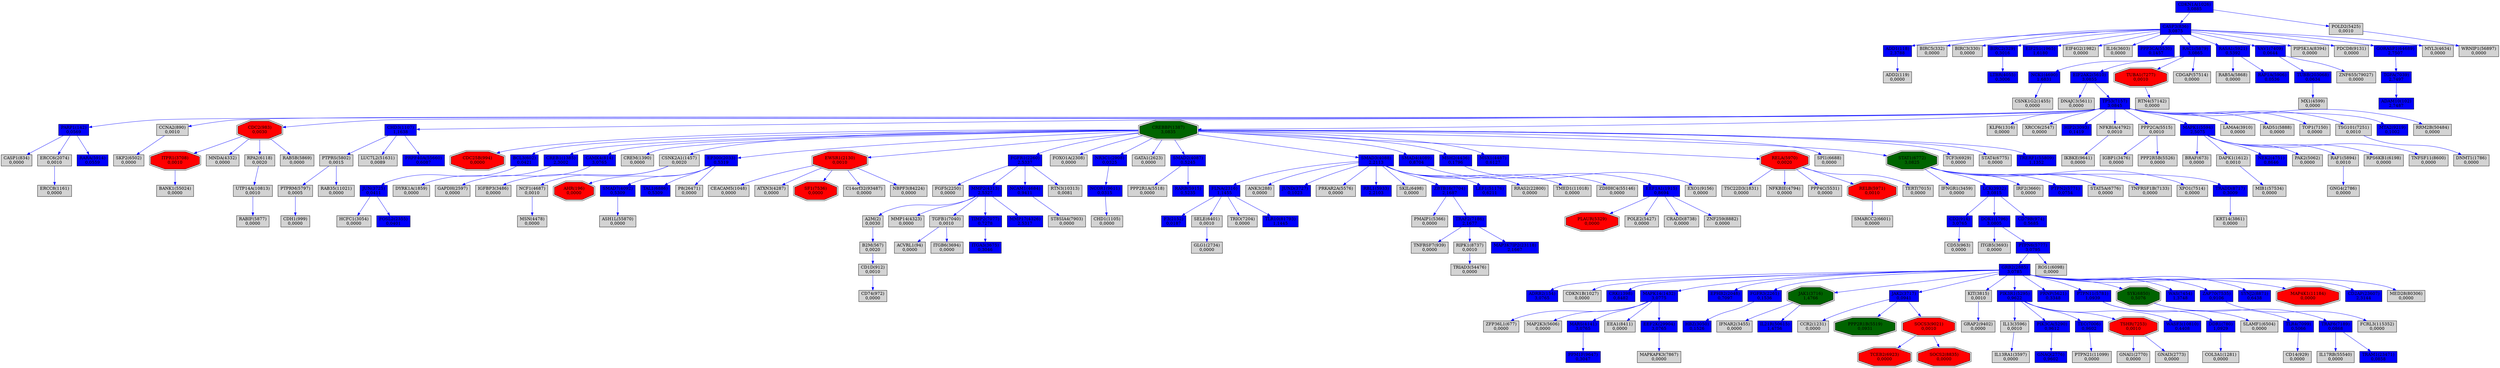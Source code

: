digraph tmp_ans11 {
N_0 [shape = box, style = filled, fillcolor = blue, label = "ADD1(118)\n2,3788"];
N_1 [shape = box, style = filled, fillcolor = lightgray, label = "ADD2(119)\n0,0000"];
N_2 [shape = box, style = filled, fillcolor = blue, label = "PARP1(142)\n0,0569"];
N_3 [shape = box, style = filled, fillcolor = blue, label = "ADRB2(154)\n3,0765"];
N_4 [shape = doubleoctagon, style = filled, fillcolor = red, label = "AHR(196)\n0,0000"];
N_5 [shape = box, style = filled, fillcolor = lightgray, label = "A2M(2)\n0,0030"];
N_6 [shape = box, style = filled, fillcolor = lightgray, label = "ACVRL1(94)\n0,0000"];
N_7 [shape = box, style = filled, fillcolor = lightgray, label = "BIRC5(332)\n0,0000"];
N_8 [shape = box, style = filled, fillcolor = blue, label = "ADAM10(102)\n2,7487"];
N_9 [shape = box, style = filled, fillcolor = lightgray, label = "B2M(567)\n0,0020"];
N_10 [shape = box, style = filled, fillcolor = lightgray, label = "BRAF(673)\n0,0000"];
N_11 [shape = box, style = filled, fillcolor = blue, label = "DDR1(780)\n1,0929"];
N_12 [shape = box, style = filled, fillcolor = lightgray, label = "CASP1(834)\n0,0000"];
N_13 [shape = box, style = filled, fillcolor = blue, label = "CASP3(836)\n3,0875"];
N_14 [shape = box, style = filled, fillcolor = lightgray, label = "BIRC3(330)\n0,0000"];
N_15 [shape = box, style = filled, fillcolor = blue, label = "BIRC2(329)\n0,3016"];
N_16 [shape = box, style = filled, fillcolor = blue, label = "CD2(914)\n3,0765"];
N_17 [shape = box, style = filled, fillcolor = lightgray, label = "TNFRSF7(939)\n0,0000"];
N_18 [shape = box, style = filled, fillcolor = lightgray, label = "CD74(972)\n0,0000"];
N_19 [shape = box, style = filled, fillcolor = lightgray, label = "CD1D(912)\n0,0010"];
N_20 [shape = box, style = filled, fillcolor = lightgray, label = "CCNA2(890)\n0,0010"];
N_21 [shape = doubleoctagon, style = filled, fillcolor = red, label = "CDC2(983)\n0,0030"];
N_22 [shape = box, style = filled, fillcolor = lightgray, label = "CDH1(999)\n0,0000"];
N_23 [shape = box, style = filled, fillcolor = blue, label = "CDKN1A(1026)\n3,0885"];
N_24 [shape = box, style = filled, fillcolor = blue, label = "CHD3(1107)\n1,1638"];
N_25 [shape = doubleoctagon, style = filled, fillcolor = red, label = "CDC25B(994)\n0,0000"];
N_26 [shape = box, style = filled, fillcolor = lightgray, label = "CDKN1B(1027)\n0,0000"];
N_27 [shape = box, style = filled, fillcolor = lightgray, label = "CCR2(1231)\n0,0000"];
N_28 [shape = box, style = filled, fillcolor = blue, label = "BCL3(602)\n0,0421"];
N_29 [shape = box, style = filled, fillcolor = blue, label = "CREB1(1385)\n2,3002"];
N_30 [shape = doubleoctagon, style = filled, fillcolor = darkgreen, label = "CREBBP(1387)\n3,0835"];
N_31 [shape = box, style = filled, fillcolor = blue, label = "CAMK4(814)\n3,0765"];
N_32 [shape = box, style = filled, fillcolor = lightgray, label = "CREM(1390)\n0,0000"];
N_33 [shape = box, style = filled, fillcolor = blue, label = "CRK(1398)\n0,8482"];
N_34 [shape = box, style = filled, fillcolor = lightgray, label = "ZFP36L1(677)\n0,0000"];
N_35 [shape = box, style = filled, fillcolor = lightgray, label = "CSNK2A1(1457)\n0,0020"];
N_36 [shape = box, style = filled, fillcolor = blue, label = "MAPK14(1432)\n3,0775"];
N_37 [shape = box, style = filled, fillcolor = lightgray, label = "CD14(929)\n0,0000"];
N_38 [shape = box, style = filled, fillcolor = lightgray, label = "DAPK1(1612)\n0,0010"];
N_39 [shape = box, style = filled, fillcolor = lightgray, label = "ERCC8(1161)\n0,0000"];
N_40 [shape = box, style = filled, fillcolor = lightgray, label = "DNMT1(1786)\n0,0000"];
N_41 [shape = box, style = filled, fillcolor = lightgray, label = "TSC22D3(1831)\n0,0000"];
N_42 [shape = box, style = filled, fillcolor = blue, label = "EEF1A1(1915)\n0,8694"];
N_43 [shape = box, style = filled, fillcolor = lightgray, label = "KLF6(1316)\n0,0000"];
N_44 [shape = box, style = filled, fillcolor = blue, label = "EIF2S1(1965)\n1,6180"];
N_45 [shape = box, style = filled, fillcolor = lightgray, label = "EIF4G2(1982)\n0,0000"];
N_46 [shape = box, style = filled, fillcolor = blue, label = "EP300(2033)\n0,5319"];
N_47 [shape = box, style = filled, fillcolor = blue, label = "EPHB2(2048)\n0,7097"];
N_48 [shape = box, style = filled, fillcolor = lightgray, label = "CEACAM5(1048)\n0,0000"];
N_49 [shape = doubleoctagon, style = filled, fillcolor = red, label = "EWSR1(2130)\n0,0010"];
N_50 [shape = box, style = filled, fillcolor = blue, label = "F3(2152)\n0,0187"];
N_51 [shape = box, style = filled, fillcolor = blue, label = "DOK1(1796)\n3,0805"];
N_52 [shape = box, style = filled, fillcolor = lightgray, label = "COL3A1(1281)\n0,0000"];
N_53 [shape = box, style = filled, fillcolor = blue, label = "FGFR1(2260)\n2,5337"];
N_54 [shape = box, style = filled, fillcolor = lightgray, label = "FGF5(2250)\n0,0000"];
N_55 [shape = box, style = filled, fillcolor = blue, label = "FGFR3(2261)\n0,1536"];
N_56 [shape = box, style = filled, fillcolor = lightgray, label = "DYRK1A(1859)\n0,0000"];
N_57 [shape = box, style = filled, fillcolor = blue, label = "FLNA(2316)\n1,1455"];
N_58 [shape = box, style = filled, fillcolor = blue, label = "CD79B(974)\n0,5685"];
N_59 [shape = box, style = filled, fillcolor = lightgray, label = "FOXO1A(2308)\n0,0000"];
N_60 [shape = box, style = filled, fillcolor = lightgray, label = "GAPDH(2597)\n0,0000"];
N_61 [shape = box, style = filled, fillcolor = lightgray, label = "XRCC6(2547)\n0,0000"];
N_62 [shape = box, style = filled, fillcolor = lightgray, label = "CD53(963)\n0,0000"];
N_63 [shape = box, style = filled, fillcolor = lightgray, label = "GNAI1(2770)\n0,0000"];
N_64 [shape = box, style = filled, fillcolor = lightgray, label = "GNAI3(2773)\n0,0000"];
N_65 [shape = box, style = filled, fillcolor = blue, label = "GNAQ(2776)\n0,9602"];
N_66 [shape = box, style = filled, fillcolor = blue, label = "GRB2(2885)\n3,0785"];
N_67 [shape = box, style = filled, fillcolor = blue, label = "NR3C1(2908)\n0,0325"];
N_68 [shape = box, style = filled, fillcolor = lightgray, label = "ERCC6(2074)\n0,0010"];
N_69 [shape = box, style = filled, fillcolor = blue, label = "HBZ(3050)\n0,1526"];
N_70 [shape = box, style = filled, fillcolor = lightgray, label = "HCFC1(3054)\n0,0000"];
N_71 [shape = box, style = filled, fillcolor = lightgray, label = "CHD1(1105)\n0,0000"];
N_72 [shape = box, style = filled, fillcolor = lightgray, label = "IFNAR2(3455)\n0,0000"];
N_73 [shape = box, style = filled, fillcolor = lightgray, label = "IFNGR1(3459)\n0,0000"];
N_74 [shape = box, style = filled, fillcolor = lightgray, label = "IL13(3596)\n0,0010"];
N_75 [shape = box, style = filled, fillcolor = lightgray, label = "IL16(3603)\n0,0000"];
N_76 [shape = box, style = filled, fillcolor = blue, label = "ITGA3(3675)\n0,3046"];
N_77 [shape = box, style = filled, fillcolor = lightgray, label = "ITGB5(3693)\n0,0000"];
N_78 [shape = doubleoctagon, style = filled, fillcolor = red, label = "ITPR1(3708)\n0,0010"];
N_79 [shape = doubleoctagon, style = filled, fillcolor = darkgreen, label = "JAK1(3716)\n1,4766"];
N_80 [shape = box, style = filled, fillcolor = blue, label = "JAK2(3717)\n0,0941"];
N_81 [shape = box, style = filled, fillcolor = blue, label = "JUN(3725)\n0,0411"];
N_82 [shape = box, style = filled, fillcolor = blue, label = "FOSL2(2355)\n0,0401"];
N_83 [shape = box, style = filled, fillcolor = lightgray, label = "ANK3(288)\n0,0000"];
N_84 [shape = box, style = filled, fillcolor = lightgray, label = "KIT(3815)\n0,0010"];
N_85 [shape = box, style = filled, fillcolor = lightgray, label = "IGFBP3(3486)\n0,0000"];
N_86 [shape = box, style = filled, fillcolor = blue, label = "LCK(3932)\n3,0815"];
N_87 [shape = box, style = filled, fillcolor = lightgray, label = "GATA1(2623)\n0,0000"];
N_88 [shape = box, style = filled, fillcolor = blue, label = "LTBR(4055)\n0,3006"];
N_89 [shape = box, style = filled, fillcolor = blue, label = "SMAD2(4087)\n0,5245"];
N_90 [shape = box, style = filled, fillcolor = blue, label = "JUND(3727)\n0,1023"];
N_91 [shape = box, style = filled, fillcolor = blue, label = "SMAD3(4088)\n2,2113"];
N_92 [shape = box, style = filled, fillcolor = blue, label = "SMAD4(4089)\n0,8704"];
N_93 [shape = box, style = filled, fillcolor = blue, label = "SMAD7(4092)\n0,5309"];
N_94 [shape = box, style = filled, fillcolor = lightgray, label = "IGBP1(3476)\n0,0000"];
N_95 [shape = box, style = filled, fillcolor = blue, label = "MMP2(4313)\n2,5327"];
N_96 [shape = box, style = filled, fillcolor = blue, label = "MSH2(4436)\n0,1796"];
N_97 [shape = box, style = filled, fillcolor = lightgray, label = "MSN(4478)\n0,0000"];
N_98 [shape = box, style = filled, fillcolor = blue, label = "MSX1(4487)\n0,6127"];
N_99 [shape = box, style = filled, fillcolor = lightgray, label = "MX1(4599)\n0,0000"];
N_100 [shape = box, style = filled, fillcolor = blue, label = "NCAM1(4684)\n0,9411"];
N_101 [shape = box, style = filled, fillcolor = lightgray, label = "NCF1(4687)\n0,0010"];
N_102 [shape = box, style = filled, fillcolor = lightgray, label = "CSNK1G2(1455)\n0,0000"];
N_103 [shape = box, style = filled, fillcolor = blue, label = "HIP2(3093)\n0,1419"];
N_104 [shape = box, style = filled, fillcolor = blue, label = "NCK1(4690)\n1,6831"];
N_105 [shape = box, style = filled, fillcolor = blue, label = "NEK2(4751)\n0,8646"];
N_106 [shape = box, style = filled, fillcolor = lightgray, label = "IRF2(3660)\n0,0000"];
N_107 [shape = box, style = filled, fillcolor = lightgray, label = "GLG1(2734)\n0,0000"];
N_108 [shape = box, style = filled, fillcolor = lightgray, label = "NFKBIA(4792)\n0,0010"];
N_109 [shape = box, style = filled, fillcolor = lightgray, label = "PAK2(5062)\n0,0000"];
N_110 [shape = box, style = filled, fillcolor = blue, label = "PIK3R1(5295)\n0,9622"];
N_111 [shape = box, style = filled, fillcolor = blue, label = "PIK3CA(5290)\n0,9612"];
N_112 [shape = box, style = filled, fillcolor = lightgray, label = "KRT14(3861)\n0,0000"];
N_113 [shape = box, style = filled, fillcolor = lightgray, label = "PMAIP1(5366)\n0,0000"];
N_114 [shape = box, style = filled, fillcolor = lightgray, label = "PPP2CA(5515)\n0,0010"];
N_115 [shape = doubleoctagon, style = filled, fillcolor = darkgreen, label = "PPP2R1B(5519)\n0,0931"];
N_116 [shape = box, style = filled, fillcolor = lightgray, label = "PPP2R1A(5518)\n0,0000"];
N_117 [shape = box, style = filled, fillcolor = blue, label = "PPP3CA(5530)\n0,1457"];
N_118 [shape = box, style = filled, fillcolor = lightgray, label = "NFKBIE(4794)\n0,0000"];
N_119 [shape = box, style = filled, fillcolor = lightgray, label = "PRKAR2A(5576)\n0,0000"];
N_120 [shape = box, style = filled, fillcolor = blue, label = "MAPK1(5594)\n2,5075"];
N_121 [shape = box, style = filled, fillcolor = blue, label = "EIF2AK2(5610)\n3,0855"];
N_122 [shape = box, style = filled, fillcolor = lightgray, label = "DNAJC3(5611)\n0,0000"];
N_123 [shape = box, style = filled, fillcolor = blue, label = "PRNP(5621)\n0,3348"];
N_124 [shape = box, style = filled, fillcolor = lightgray, label = "ATXN3(4287)\n0,0000"];
N_125 [shape = box, style = filled, fillcolor = lightgray, label = "LAMA4(3910)\n0,0000"];
N_126 [shape = box, style = filled, fillcolor = blue, label = "PTPN6(5777)\n3,0795"];
N_127 [shape = box, style = filled, fillcolor = lightgray, label = "PTPRM(5797)\n0,0005"];
N_128 [shape = box, style = filled, fillcolor = blue, label = "PTPN11(5781)\n1,0939"];
N_129 [shape = box, style = filled, fillcolor = lightgray, label = "RAB5A(5868)\n0,0000"];
N_130 [shape = box, style = filled, fillcolor = blue, label = "RAC1(5879)\n3,0865"];
N_131 [shape = box, style = filled, fillcolor = lightgray, label = "RAD51(5888)\n0,0000"];
N_132 [shape = box, style = filled, fillcolor = lightgray, label = "RAF1(5894)\n0,0010"];
N_133 [shape = box, style = filled, fillcolor = lightgray, label = "GNG4(2786)\n0,0000"];
N_134 [shape = box, style = filled, fillcolor = blue, label = "RAP1A(5906)\n0,0536"];
N_135 [shape = box, style = filled, fillcolor = blue, label = "RASA1(5921)\n0,5392"];
N_136 [shape = box, style = filled, fillcolor = lightgray, label = "MNDA(4332)\n0,0000"];
N_137 [shape = box, style = filled, fillcolor = blue, label = "RARA(5914)\n0,0559"];
N_138 [shape = box, style = filled, fillcolor = blue, label = "RBL1(5933)\n2,2103"];
N_139 [shape = box, style = filled, fillcolor = lightgray, label = "PPP4C(5531)\n0,0000"];
N_140 [shape = doubleoctagon, style = filled, fillcolor = red, label = "RELA(5970)\n0,0020"];
N_141 [shape = doubleoctagon, style = filled, fillcolor = red, label = "RELB(5971)\n0,0010"];
N_142 [shape = box, style = filled, fillcolor = lightgray, label = "RPA2(6118)\n0,0020"];
N_143 [shape = box, style = filled, fillcolor = blue, label = "RARB(5915)\n0,5235"];
N_144 [shape = box, style = filled, fillcolor = lightgray, label = "MAP2K3(5606)\n0,0000"];
N_145 [shape = box, style = filled, fillcolor = lightgray, label = "MMP14(4323)\n0,0000"];
N_146 [shape = box, style = filled, fillcolor = lightgray, label = "SELE(6401)\n0,0010"];
N_147 [shape = box, style = filled, fillcolor = blue, label = "PTPN2(5771)\n0,0754"];
N_148 [shape = box, style = filled, fillcolor = lightgray, label = "SKIL(6498)\n0,0000"];
N_149 [shape = box, style = filled, fillcolor = lightgray, label = "SLAMF1(6504)\n0,0000"];
N_150 [shape = box, style = filled, fillcolor = lightgray, label = "SPI1(6688)\n0,0000"];
N_151 [shape = doubleoctagon, style = filled, fillcolor = darkgreen, label = "STAT1(6772)\n3,0825"];
N_152 [shape = box, style = filled, fillcolor = lightgray, label = "STAT5A(6776)\n0,0000"];
N_153 [shape = box, style = filled, fillcolor = lightgray, label = "RPS6KB1(6198)\n0,0000"];
N_154 [shape = doubleoctagon, style = filled, fillcolor = red, label = "PLAUR(5329)\n0,0000"];
N_155 [shape = doubleoctagon, style = filled, fillcolor = darkgreen, label = "SYK(6850)\n0,5076"];
N_156 [shape = doubleoctagon, style = filled, fillcolor = red, label = "TCEB2(6923)\n0,0000"];
N_157 [shape = box, style = filled, fillcolor = lightgray, label = "TCF3(6929)\n0,0000"];
N_158 [shape = box, style = filled, fillcolor = blue, label = "TAL1(6886)\n0,5309"];
N_159 [shape = box, style = filled, fillcolor = lightgray, label = "SKP2(6502)\n0,0000"];
N_160 [shape = box, style = filled, fillcolor = blue, label = "TEC(7006)\n0,9602"];
N_161 [shape = box, style = filled, fillcolor = lightgray, label = "TERT(7015)\n0,0000"];
N_162 [shape = box, style = filled, fillcolor = lightgray, label = "RAB5B(5869)\n0,0000"];
N_163 [shape = box, style = filled, fillcolor = blue, label = "TGFA(7039)\n2,7497"];
N_164 [shape = box, style = filled, fillcolor = lightgray, label = "ITGB6(3694)\n0,0000"];
N_165 [shape = box, style = filled, fillcolor = lightgray, label = "TGFB1(7040)\n0,0010"];
N_166 [shape = box, style = filled, fillcolor = lightgray, label = "POLE2(5427)\n0,0000"];
N_167 [shape = box, style = filled, fillcolor = blue, label = "TLR4(7099)\n0,5066"];
N_168 [shape = box, style = filled, fillcolor = lightgray, label = "TOP1(7150)\n0,0000"];
N_169 [shape = box, style = filled, fillcolor = blue, label = "TP53(7157)\n3,0845"];
N_170 [shape = box, style = filled, fillcolor = lightgray, label = "TNFRSF1B(7133)\n0,0000"];
N_171 [shape = box, style = filled, fillcolor = blue, label = "TRAF2(7186)\n2,1677"];
N_172 [shape = box, style = filled, fillcolor = blue, label = "TRAF6(7189)\n0,0868"];
N_173 [shape = doubleoctagon, style = filled, fillcolor = red, label = "TSHR(7253)\n0,0010"];
N_174 [shape = box, style = filled, fillcolor = lightgray, label = "TSG101(7251)\n0,0010"];
N_175 [shape = doubleoctagon, style = filled, fillcolor = red, label = "TUBA1(7277)\n0,0010"];
N_176 [shape = box, style = filled, fillcolor = blue, label = "WAS(7454)\n1,3748"];
N_177 [shape = box, style = filled, fillcolor = lightgray, label = "POLD2(5425)\n0,0010"];
N_178 [shape = box, style = filled, fillcolor = lightgray, label = "XPO1(7514)\n0,0000"];
N_179 [shape = box, style = filled, fillcolor = blue, label = "VAV1(7409)\n0,0644"];
N_180 [shape = box, style = filled, fillcolor = blue, label = "ZAP70(7535)\n0,9106"];
N_181 [shape = box, style = filled, fillcolor = blue, label = "ZBTB16(7704)\n2,1687"];
N_182 [shape = box, style = filled, fillcolor = lightgray, label = "ST8SIA4(7903)\n0,0000"];
N_183 [shape = box, style = filled, fillcolor = blue, label = "MARS(4141)\n3,0765"];
N_184 [shape = doubleoctagon, style = filled, fillcolor = red, label = "SF1(7536)\n0,0000"];
N_185 [shape = box, style = filled, fillcolor = lightgray, label = "EEA1(8411)\n0,0000"];
N_186 [shape = box, style = filled, fillcolor = lightgray, label = "PTPRS(5802)\n0,0015"];
N_187 [shape = box, style = filled, fillcolor = lightgray, label = "TNFSF11(8600)\n0,0000"];
N_188 [shape = box, style = filled, fillcolor = lightgray, label = "PIP5K1A(8394)\n0,0000"];
N_189 [shape = box, style = filled, fillcolor = blue, label = "TRADD(8717)\n0,3009"];
N_190 [shape = box, style = filled, fillcolor = lightgray, label = "RIPK1(8737)\n0,0010"];
N_191 [shape = box, style = filled, fillcolor = blue, label = "SYNJ2(8871)\n0,6438"];
N_192 [shape = doubleoctagon, style = filled, fillcolor = red, label = "SOCS2(8835)\n0,0000"];
N_193 [shape = box, style = filled, fillcolor = lightgray, label = "SMARCC2(6601)\n0,0000"];
N_194 [shape = box, style = filled, fillcolor = lightgray, label = "STAT4(6775)\n0,0000"];
N_195 [shape = box, style = filled, fillcolor = blue, label = "NCOR1(9611)\n0,0315"];
N_196 [shape = box, style = filled, fillcolor = blue, label = "PPM1F(9647)\n0,3047"];
N_197 [shape = box, style = filled, fillcolor = lightgray, label = "GRAP2(9402)\n0,0000"];
N_198 [shape = box, style = filled, fillcolor = lightgray, label = "PDCD8(9131)\n0,0000"];
N_199 [shape = box, style = filled, fillcolor = lightgray, label = "IKBKE(9641)\n0,0000"];
N_200 [shape = box, style = filled, fillcolor = lightgray, label = "RTN3(10313)\n0,0081"];
N_201 [shape = box, style = filled, fillcolor = lightgray, label = "ROS1(6098)\n0,0000"];
N_202 [shape = box, style = filled, fillcolor = lightgray, label = "RABIF(5877)\n0,0000"];
N_203 [shape = box, style = filled, fillcolor = lightgray, label = "UTP14A(10813)\n0,0010"];
N_204 [shape = box, style = filled, fillcolor = lightgray, label = "CRADD(8738)\n0,0000"];
N_205 [shape = doubleoctagon, style = filled, fillcolor = red, label = "MAP4K1(11184)\n0,0000"];
N_206 [shape = box, style = filled, fillcolor = blue, label = "MTA2(9219)\n0,1002"];
N_207 [shape = box, style = filled, fillcolor = blue, label = "CD2AP(23607)\n2,3144"];
N_208 [shape = box, style = filled, fillcolor = lightgray, label = "MAPKAPK3(7867)\n0,0000"];
N_209 [shape = box, style = filled, fillcolor = blue, label = "LEF1(51176)\n0,6211"];
N_210 [shape = box, style = filled, fillcolor = lightgray, label = "LUC7L2(51631)\n0,0089"];
N_211 [shape = box, style = filled, fillcolor = lightgray, label = "TRIAD3(54476)\n0,0000"];
N_212 [shape = box, style = filled, fillcolor = lightgray, label = "RRAS2(22800)\n0,0000"];
N_213 [shape = box, style = filled, fillcolor = blue, label = "PRPF40A(55660)\n0,6087"];
N_214 [shape = box, style = filled, fillcolor = lightgray, label = "ZNF259(8882)\n0,0000"];
N_215 [shape = box, style = filled, fillcolor = lightgray, label = "WRNIP1(56897)\n0,0000"];
N_216 [shape = box, style = filled, fillcolor = blue, label = "IL21R(50615)\n1,4756"];
N_217 [shape = box, style = filled, fillcolor = blue, label = "GORASP1(64689)\n2,7507"];
N_218 [shape = box, style = filled, fillcolor = lightgray, label = "IL17RB(55540)\n0,0000"];
N_219 [shape = box, style = filled, fillcolor = lightgray, label = "RTN4(57142)\n0,0000"];
N_220 [shape = box, style = filled, fillcolor = lightgray, label = "RAB35(11021)\n0,0000"];
N_221 [shape = box, style = filled, fillcolor = lightgray, label = "MED28(80306)\n0,0000"];
N_222 [shape = box, style = filled, fillcolor = lightgray, label = "C14orf32(93487)\n0,0000"];
N_223 [shape = box, style = filled, fillcolor = blue, label = "TRAM1(23471)\n0,0858"];
N_224 [shape = box, style = filled, fillcolor = lightgray, label = "NBPF3(84224)\n0,0000"];
N_225 [shape = box, style = filled, fillcolor = blue, label = "WASF3(10810)\n0,4408"];
N_226 [shape = box, style = filled, fillcolor = blue, label = "TUBB(203068)\n0,0634"];
N_227 [shape = box, style = filled, fillcolor = blue, label = "MAP3K7IP2(23118)\n2,1667"];
N_228 [shape = box, style = filled, fillcolor = lightgray, label = "TRIO(7204)\n0,0000"];
N_229 [shape = box, style = filled, fillcolor = lightgray, label = "PTPN21(11099)\n0,0000"];
N_230 [shape = box, style = filled, fillcolor = lightgray, label = "MYL3(4634)\n0,0000"];
N_231 [shape = box, style = filled, fillcolor = blue, label = "TLR10(81793)\n1,1445"];
N_232 [shape = box, style = filled, fillcolor = lightgray, label = "ZNF655(79027)\n0,0000"];
N_233 [shape = box, style = filled, fillcolor = blue, label = "TRERF1(55809)\n1,1352"];
N_234 [shape = doubleoctagon, style = filled, fillcolor = red, label = "SOCS3(9021)\n0,0010"];
N_235 [shape = box, style = filled, fillcolor = blue, label = "EEF2K(29904)\n3,0765"];
N_236 [shape = box, style = filled, fillcolor = lightgray, label = "CDGAP(57514)\n0,0000"];
N_237 [shape = box, style = filled, fillcolor = lightgray, label = "MIB1(57534)\n0,0000"];
N_238 [shape = box, style = filled, fillcolor = lightgray, label = "IL13RA1(3597)\n0,0000"];
N_239 [shape = box, style = filled, fillcolor = lightgray, label = "P8(26471)\n0,0000"];
N_240 [shape = box, style = filled, fillcolor = blue, label = "TIMP2(7077)\n0,7278"];
N_241 [shape = box, style = filled, fillcolor = lightgray, label = "BANK1(55024)\n0,0000"];
N_242 [shape = box, style = filled, fillcolor = blue, label = "MMP17(4326)\n2,5317"];
N_243 [shape = box, style = filled, fillcolor = lightgray, label = "TMED1(11018)\n0,0000"];
N_244 [shape = box, style = filled, fillcolor = lightgray, label = "ZDHHC4(55146)\n0,0000"];
N_245 [shape = box, style = filled, fillcolor = lightgray, label = "ASH1L(55870)\n0,0000"];
N_246 [shape = box, style = filled, fillcolor = lightgray, label = "EXO1(9156)\n0,0000"];
N_247 [shape = box, style = filled, fillcolor = lightgray, label = "PPP2R5B(5526)\n0,0000"];
N_248 [shape = box, style = filled, fillcolor = lightgray, label = "RRM2B(50484)\n0,0000"];
N_249 [shape = box, style = filled, fillcolor = lightgray, label = "FCRL3(115352)\n0,0000"];
N_0 -> N_1 [ color = blue ];
N_5 -> N_9 [ color = blue ];
N_2 -> N_12 [ color = blue ];
N_13 -> N_0 [ color = blue ];
N_13 -> N_7 [ color = blue ];
N_13 -> N_14 [ color = blue ];
N_13 -> N_15 [ color = blue ];
N_9 -> N_19 [ color = blue ];
N_19 -> N_18 [ color = blue ];
N_23 -> N_13 [ color = blue ];
N_30 -> N_25 [ color = blue ];
N_30 -> N_28 [ color = blue ];
N_30 -> N_29 [ color = blue ];
N_30 -> N_31 [ color = blue ];
N_30 -> N_32 [ color = blue ];
N_30 -> N_35 [ color = blue ];
N_36 -> N_34 [ color = blue ];
N_13 -> N_44 [ color = blue ];
N_13 -> N_45 [ color = blue ];
N_46 -> N_4 [ color = blue ];
N_30 -> N_46 [ color = blue ];
N_30 -> N_49 [ color = blue ];
N_49 -> N_48 [ color = blue ];
N_11 -> N_52 [ color = blue ];
N_30 -> N_53 [ color = blue ];
N_53 -> N_54 [ color = blue ];
N_29 -> N_56 [ color = blue ];
N_57 -> N_50 [ color = blue ];
N_30 -> N_59 [ color = blue ];
N_31 -> N_60 [ color = blue ];
N_16 -> N_62 [ color = blue ];
N_66 -> N_3 [ color = blue ];
N_66 -> N_26 [ color = blue ];
N_66 -> N_33 [ color = blue ];
N_66 -> N_36 [ color = blue ];
N_66 -> N_47 [ color = blue ];
N_66 -> N_55 [ color = blue ];
N_30 -> N_67 [ color = blue ];
N_2 -> N_68 [ color = blue ];
N_68 -> N_39 [ color = blue ];
N_55 -> N_69 [ color = blue ];
N_13 -> N_75 [ color = blue ];
N_51 -> N_77 [ color = blue ];
N_21 -> N_78 [ color = blue ];
N_66 -> N_79 [ color = blue ];
N_79 -> N_72 [ color = blue ];
N_80 -> N_27 [ color = blue ];
N_66 -> N_80 [ color = blue ];
N_28 -> N_81 [ color = blue ];
N_81 -> N_70 [ color = blue ];
N_81 -> N_82 [ color = blue ];
N_66 -> N_84 [ color = blue ];
N_35 -> N_85 [ color = blue ];
N_86 -> N_16 [ color = blue ];
N_86 -> N_51 [ color = blue ];
N_86 -> N_58 [ color = blue ];
N_30 -> N_87 [ color = blue ];
N_15 -> N_88 [ color = blue ];
N_30 -> N_89 [ color = blue ];
N_30 -> N_91 [ color = blue ];
N_91 -> N_57 [ color = blue ];
N_91 -> N_83 [ color = blue ];
N_91 -> N_90 [ color = blue ];
N_30 -> N_92 [ color = blue ];
N_92 -> N_42 [ color = blue ];
N_46 -> N_93 [ color = blue ];
N_95 -> N_5 [ color = blue ];
N_53 -> N_95 [ color = blue ];
N_30 -> N_96 [ color = blue ];
N_30 -> N_98 [ color = blue ];
N_53 -> N_100 [ color = blue ];
N_35 -> N_101 [ color = blue ];
N_101 -> N_97 [ color = blue ];
N_104 -> N_102 [ color = blue ];
N_66 -> N_110 [ color = blue ];
N_110 -> N_74 [ color = blue ];
N_111 -> N_65 [ color = blue ];
N_110 -> N_111 [ color = blue ];
N_114 -> N_94 [ color = blue ];
N_80 -> N_115 [ color = blue ];
N_89 -> N_116 [ color = blue ];
N_13 -> N_117 [ color = blue ];
N_91 -> N_119 [ color = blue ];
N_120 -> N_10 [ color = blue ];
N_120 -> N_38 [ color = blue ];
N_120 -> N_105 [ color = blue ];
N_120 -> N_109 [ color = blue ];
N_121 -> N_122 [ color = blue ];
N_66 -> N_123 [ color = blue ];
N_49 -> N_124 [ color = blue ];
N_51 -> N_126 [ color = blue ];
N_126 -> N_66 [ color = blue ];
N_127 -> N_22 [ color = blue ];
N_128 -> N_11 [ color = blue ];
N_66 -> N_128 [ color = blue ];
N_13 -> N_130 [ color = blue ];
N_130 -> N_104 [ color = blue ];
N_130 -> N_121 [ color = blue ];
N_120 -> N_132 [ color = blue ];
N_132 -> N_133 [ color = blue ];
N_13 -> N_135 [ color = blue ];
N_135 -> N_129 [ color = blue ];
N_135 -> N_134 [ color = blue ];
N_21 -> N_136 [ color = blue ];
N_2 -> N_137 [ color = blue ];
N_91 -> N_138 [ color = blue ];
N_30 -> N_140 [ color = blue ];
N_140 -> N_41 [ color = blue ];
N_140 -> N_118 [ color = blue ];
N_140 -> N_139 [ color = blue ];
N_140 -> N_141 [ color = blue ];
N_21 -> N_142 [ color = blue ];
N_89 -> N_143 [ color = blue ];
N_36 -> N_144 [ color = blue ];
N_95 -> N_145 [ color = blue ];
N_57 -> N_146 [ color = blue ];
N_146 -> N_107 [ color = blue ];
N_91 -> N_148 [ color = blue ];
N_128 -> N_149 [ color = blue ];
N_30 -> N_150 [ color = blue ];
N_30 -> N_151 [ color = blue ];
N_151 -> N_73 [ color = blue ];
N_151 -> N_86 [ color = blue ];
N_151 -> N_106 [ color = blue ];
N_151 -> N_147 [ color = blue ];
N_151 -> N_152 [ color = blue ];
N_120 -> N_153 [ color = blue ];
N_42 -> N_154 [ color = blue ];
N_66 -> N_155 [ color = blue ];
N_30 -> N_157 [ color = blue ];
N_46 -> N_158 [ color = blue ];
N_20 -> N_159 [ color = blue ];
N_110 -> N_160 [ color = blue ];
N_140 -> N_161 [ color = blue ];
N_21 -> N_162 [ color = blue ];
N_163 -> N_8 [ color = blue ];
N_165 -> N_6 [ color = blue ];
N_95 -> N_165 [ color = blue ];
N_165 -> N_164 [ color = blue ];
N_42 -> N_166 [ color = blue ];
N_167 -> N_37 [ color = blue ];
N_155 -> N_167 [ color = blue ];
N_169 -> N_2 [ color = blue ];
N_169 -> N_20 [ color = blue ];
N_169 -> N_21 [ color = blue ];
N_169 -> N_24 [ color = blue ];
N_169 -> N_30 [ color = blue ];
N_169 -> N_43 [ color = blue ];
N_169 -> N_61 [ color = blue ];
N_169 -> N_103 [ color = blue ];
N_169 -> N_108 [ color = blue ];
N_169 -> N_114 [ color = blue ];
N_169 -> N_120 [ color = blue ];
N_121 -> N_169 [ color = blue ];
N_169 -> N_125 [ color = blue ];
N_169 -> N_131 [ color = blue ];
N_169 -> N_168 [ color = blue ];
N_151 -> N_170 [ color = blue ];
N_171 -> N_17 [ color = blue ];
N_155 -> N_172 [ color = blue ];
N_173 -> N_63 [ color = blue ];
N_173 -> N_64 [ color = blue ];
N_110 -> N_173 [ color = blue ];
N_174 -> N_40 [ color = blue ];
N_169 -> N_174 [ color = blue ];
N_130 -> N_175 [ color = blue ];
N_66 -> N_176 [ color = blue ];
N_23 -> N_177 [ color = blue ];
N_151 -> N_178 [ color = blue ];
N_13 -> N_179 [ color = blue ];
N_66 -> N_180 [ color = blue ];
N_91 -> N_181 [ color = blue ];
N_181 -> N_113 [ color = blue ];
N_181 -> N_171 [ color = blue ];
N_100 -> N_182 [ color = blue ];
N_36 -> N_183 [ color = blue ];
N_49 -> N_184 [ color = blue ];
N_36 -> N_185 [ color = blue ];
N_24 -> N_186 [ color = blue ];
N_186 -> N_127 [ color = blue ];
N_120 -> N_187 [ color = blue ];
N_13 -> N_188 [ color = blue ];
N_189 -> N_112 [ color = blue ];
N_151 -> N_189 [ color = blue ];
N_171 -> N_190 [ color = blue ];
N_66 -> N_191 [ color = blue ];
N_141 -> N_193 [ color = blue ];
N_30 -> N_194 [ color = blue ];
N_67 -> N_195 [ color = blue ];
N_195 -> N_71 [ color = blue ];
N_183 -> N_196 [ color = blue ];
N_84 -> N_197 [ color = blue ];
N_13 -> N_198 [ color = blue ];
N_108 -> N_199 [ color = blue ];
N_53 -> N_200 [ color = blue ];
N_126 -> N_201 [ color = blue ];
N_142 -> N_203 [ color = blue ];
N_203 -> N_202 [ color = blue ];
N_42 -> N_204 [ color = blue ];
N_66 -> N_205 [ color = blue ];
N_169 -> N_206 [ color = blue ];
N_66 -> N_207 [ color = blue ];
N_91 -> N_209 [ color = blue ];
N_24 -> N_210 [ color = blue ];
N_190 -> N_211 [ color = blue ];
N_91 -> N_212 [ color = blue ];
N_24 -> N_213 [ color = blue ];
N_42 -> N_214 [ color = blue ];
N_177 -> N_215 [ color = blue ];
N_79 -> N_216 [ color = blue ];
N_13 -> N_217 [ color = blue ];
N_217 -> N_163 [ color = blue ];
N_172 -> N_218 [ color = blue ];
N_175 -> N_219 [ color = blue ];
N_186 -> N_220 [ color = blue ];
N_66 -> N_221 [ color = blue ];
N_49 -> N_222 [ color = blue ];
N_172 -> N_223 [ color = blue ];
N_49 -> N_224 [ color = blue ];
N_110 -> N_225 [ color = blue ];
N_226 -> N_99 [ color = blue ];
N_179 -> N_226 [ color = blue ];
N_171 -> N_227 [ color = blue ];
N_57 -> N_228 [ color = blue ];
N_160 -> N_229 [ color = blue ];
N_13 -> N_230 [ color = blue ];
N_57 -> N_231 [ color = blue ];
N_179 -> N_232 [ color = blue ];
N_30 -> N_233 [ color = blue ];
N_80 -> N_234 [ color = blue ];
N_234 -> N_156 [ color = blue ];
N_234 -> N_192 [ color = blue ];
N_36 -> N_235 [ color = blue ];
N_235 -> N_208 [ color = blue ];
N_130 -> N_236 [ color = blue ];
N_38 -> N_237 [ color = blue ];
N_74 -> N_238 [ color = blue ];
N_46 -> N_239 [ color = blue ];
N_240 -> N_76 [ color = blue ];
N_95 -> N_240 [ color = blue ];
N_78 -> N_241 [ color = blue ];
N_95 -> N_242 [ color = blue ];
N_91 -> N_243 [ color = blue ];
N_91 -> N_244 [ color = blue ];
N_93 -> N_245 [ color = blue ];
N_96 -> N_246 [ color = blue ];
N_114 -> N_247 [ color = blue ];
N_169 -> N_248 [ color = blue ];
N_180 -> N_249 [ color = blue ];
}
